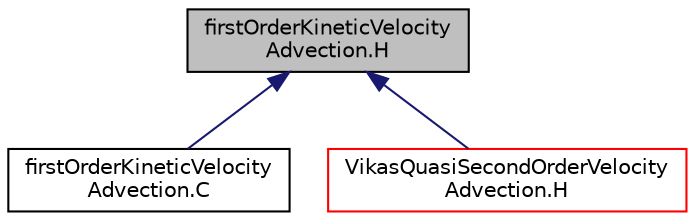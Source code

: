 digraph "firstOrderKineticVelocityAdvection.H"
{
  bgcolor="transparent";
  edge [fontname="Helvetica",fontsize="10",labelfontname="Helvetica",labelfontsize="10"];
  node [fontname="Helvetica",fontsize="10",shape=record];
  Node41 [label="firstOrderKineticVelocity\lAdvection.H",height=0.2,width=0.4,color="black", fillcolor="grey75", style="filled", fontcolor="black"];
  Node41 -> Node42 [dir="back",color="midnightblue",fontsize="10",style="solid",fontname="Helvetica"];
  Node42 [label="firstOrderKineticVelocity\lAdvection.C",height=0.2,width=0.4,color="black",URL="$a00170.html"];
  Node41 -> Node43 [dir="back",color="midnightblue",fontsize="10",style="solid",fontname="Helvetica"];
  Node43 [label="VikasQuasiSecondOrderVelocity\lAdvection.H",height=0.2,width=0.4,color="red",URL="$a00197.html"];
}
